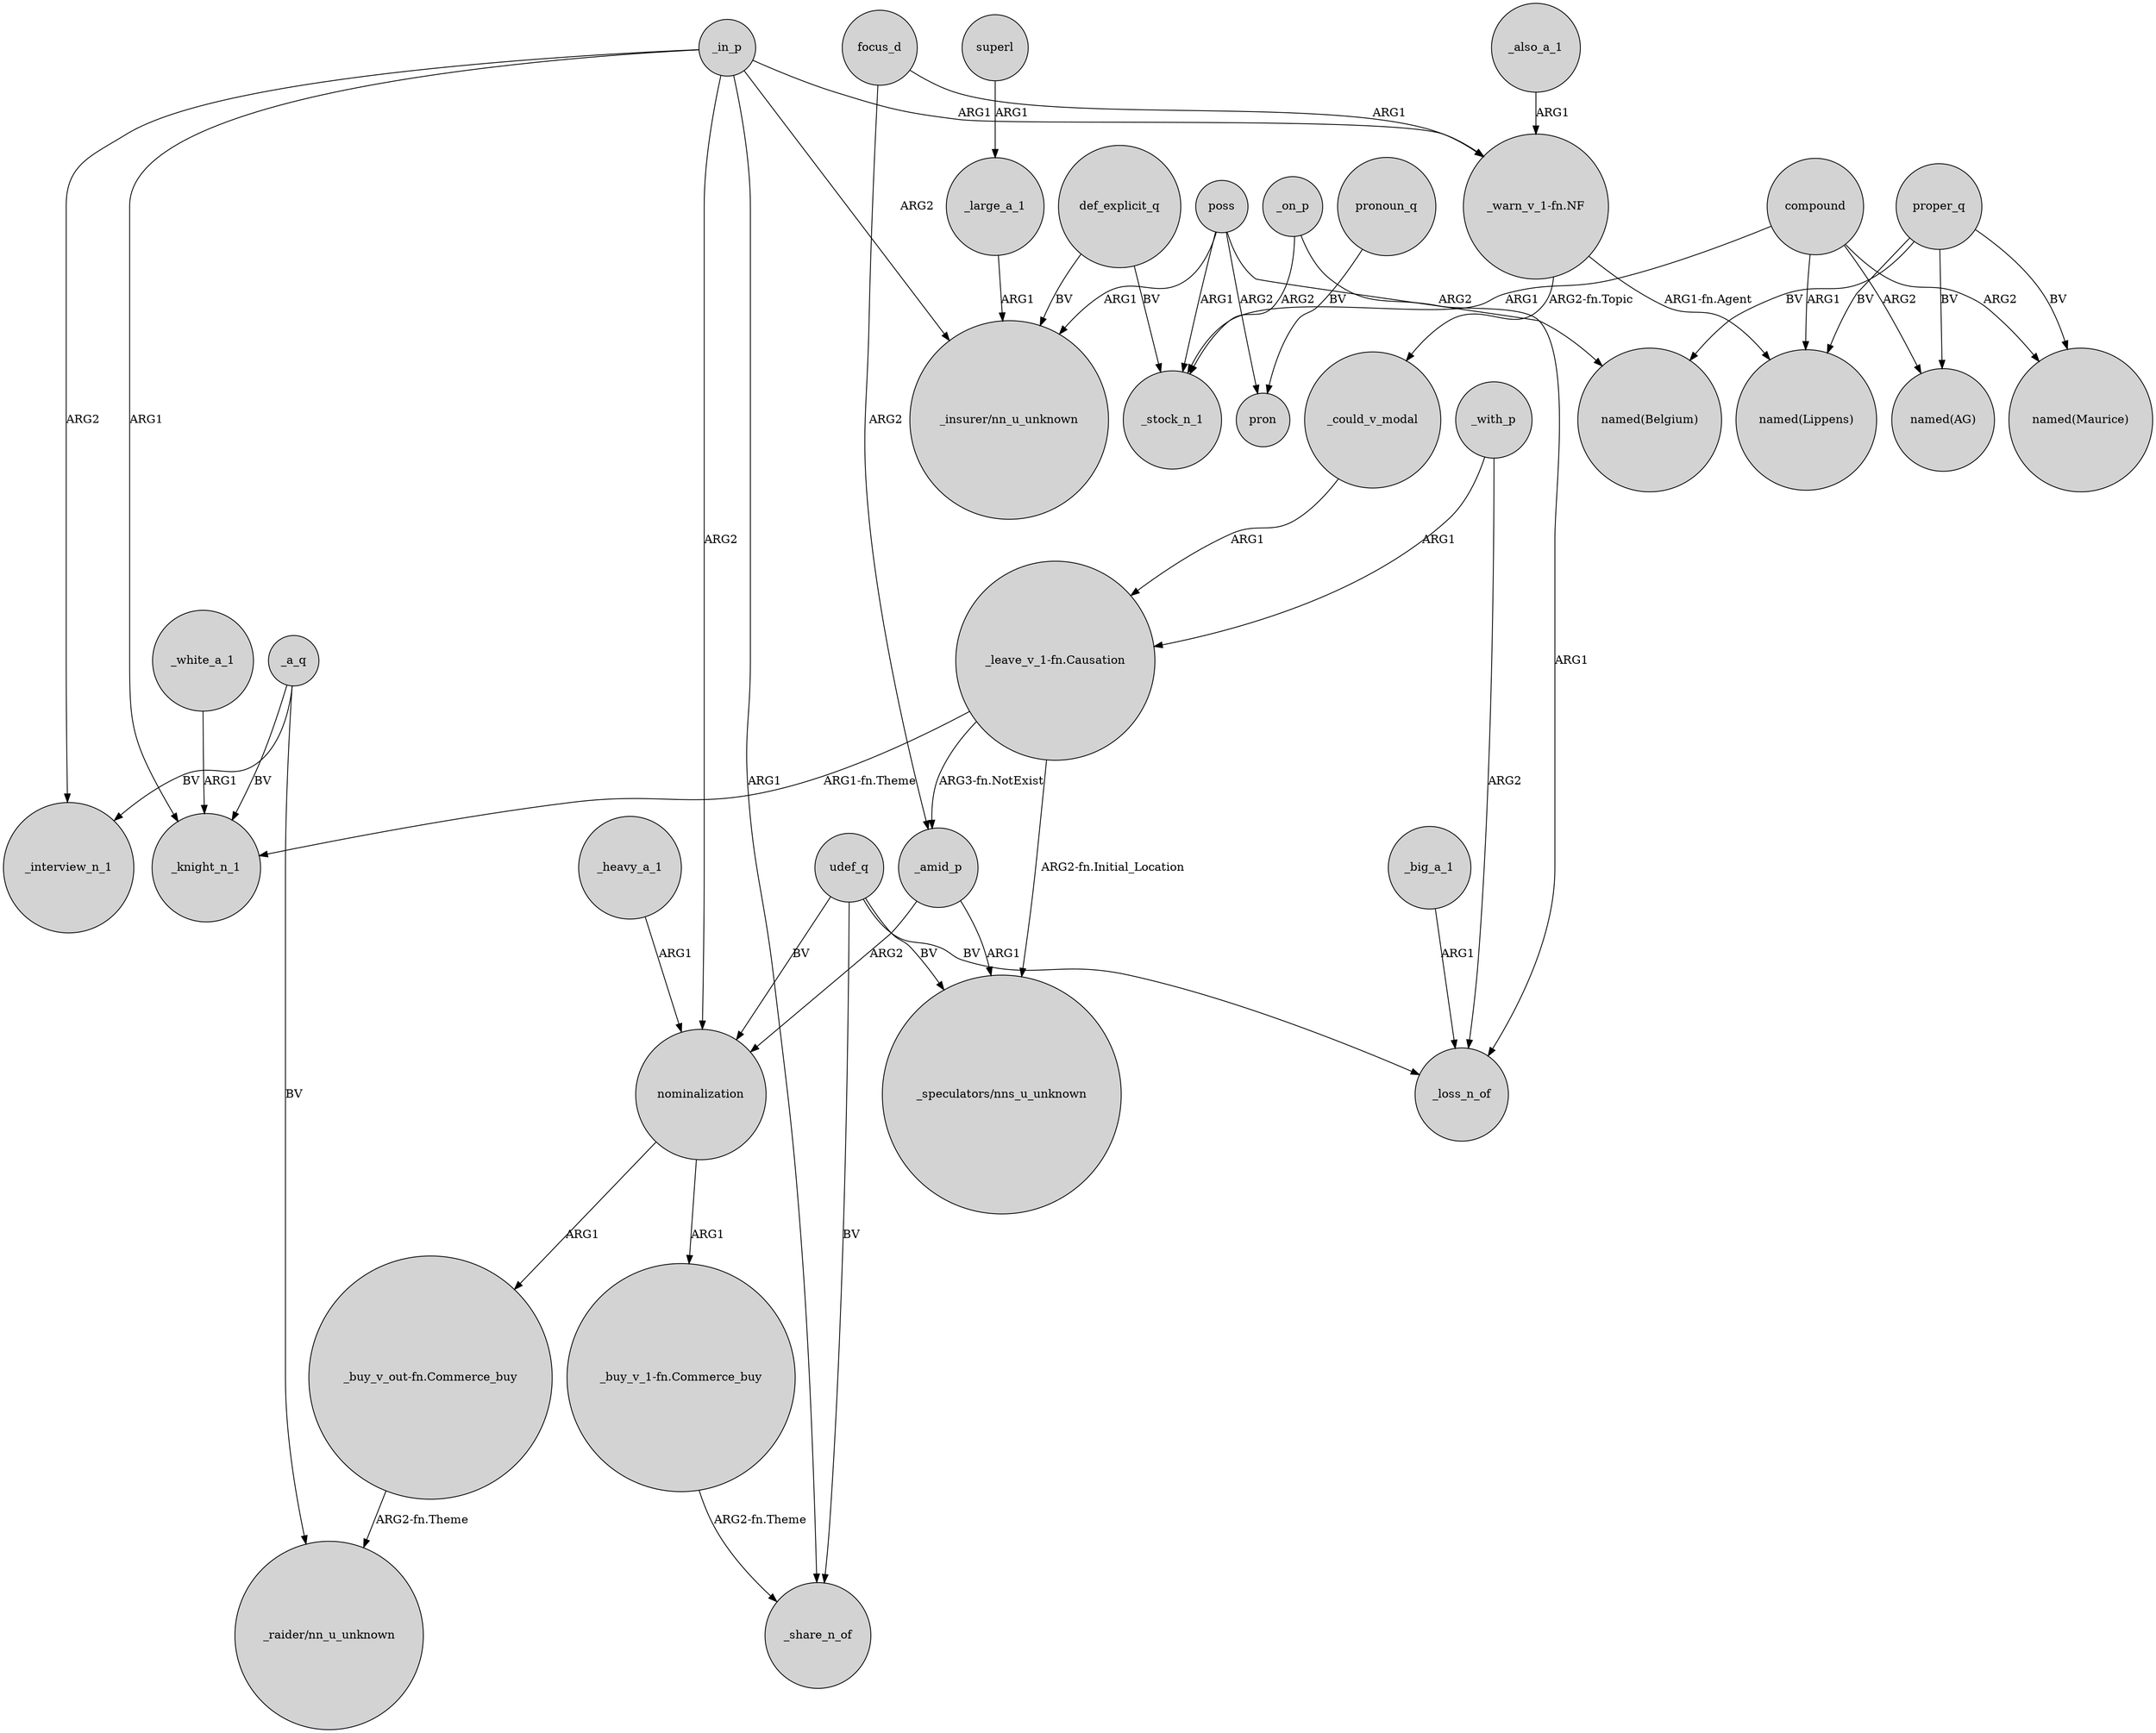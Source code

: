 digraph {
	node [shape=circle style=filled]
	superl -> _large_a_1 [label=ARG1]
	focus_d -> _amid_p [label=ARG2]
	_in_p -> _interview_n_1 [label=ARG2]
	_with_p -> _loss_n_of [label=ARG2]
	_with_p -> "_leave_v_1-fn.Causation" [label=ARG1]
	_white_a_1 -> _knight_n_1 [label=ARG1]
	"_leave_v_1-fn.Causation" -> _knight_n_1 [label="ARG1-fn.Theme"]
	_on_p -> _stock_n_1 [label=ARG2]
	nominalization -> "_buy_v_out-fn.Commerce_buy" [label=ARG1]
	poss -> pron [label=ARG2]
	_amid_p -> nominalization [label=ARG2]
	proper_q -> "named(Belgium)" [label=BV]
	_a_q -> _knight_n_1 [label=BV]
	_a_q -> _interview_n_1 [label=BV]
	poss -> _stock_n_1 [label=ARG1]
	def_explicit_q -> "_insurer/nn_u_unknown" [label=BV]
	"_buy_v_1-fn.Commerce_buy" -> _share_n_of [label="ARG2-fn.Theme"]
	_amid_p -> "_speculators/nns_u_unknown" [label=ARG1]
	poss -> "named(Belgium)" [label=ARG2]
	compound -> "named(Maurice)" [label=ARG2]
	_in_p -> "_warn_v_1-fn.NF" [label=ARG1]
	focus_d -> "_warn_v_1-fn.NF" [label=ARG1]
	"_leave_v_1-fn.Causation" -> "_speculators/nns_u_unknown" [label="ARG2-fn.Initial_Location"]
	compound -> _stock_n_1 [label=ARG1]
	_large_a_1 -> "_insurer/nn_u_unknown" [label=ARG1]
	proper_q -> "named(Maurice)" [label=BV]
	def_explicit_q -> _stock_n_1 [label=BV]
	_also_a_1 -> "_warn_v_1-fn.NF" [label=ARG1]
	"_warn_v_1-fn.NF" -> _could_v_modal [label="ARG2-fn.Topic"]
	proper_q -> "named(AG)" [label=BV]
	_heavy_a_1 -> nominalization [label=ARG1]
	pronoun_q -> pron [label=BV]
	nominalization -> "_buy_v_1-fn.Commerce_buy" [label=ARG1]
	_big_a_1 -> _loss_n_of [label=ARG1]
	_could_v_modal -> "_leave_v_1-fn.Causation" [label=ARG1]
	"_warn_v_1-fn.NF" -> "named(Lippens)" [label="ARG1-fn.Agent"]
	_in_p -> _knight_n_1 [label=ARG1]
	_on_p -> _loss_n_of [label=ARG1]
	proper_q -> "named(Lippens)" [label=BV]
	udef_q -> nominalization [label=BV]
	udef_q -> _share_n_of [label=BV]
	_in_p -> _share_n_of [label=ARG1]
	"_buy_v_out-fn.Commerce_buy" -> "_raider/nn_u_unknown" [label="ARG2-fn.Theme"]
	udef_q -> "_speculators/nns_u_unknown" [label=BV]
	_in_p -> nominalization [label=ARG2]
	poss -> "_insurer/nn_u_unknown" [label=ARG1]
	compound -> "named(AG)" [label=ARG2]
	_a_q -> "_raider/nn_u_unknown" [label=BV]
	udef_q -> _loss_n_of [label=BV]
	"_leave_v_1-fn.Causation" -> _amid_p [label="ARG3-fn.NotExist"]
	compound -> "named(Lippens)" [label=ARG1]
	_in_p -> "_insurer/nn_u_unknown" [label=ARG2]
}
